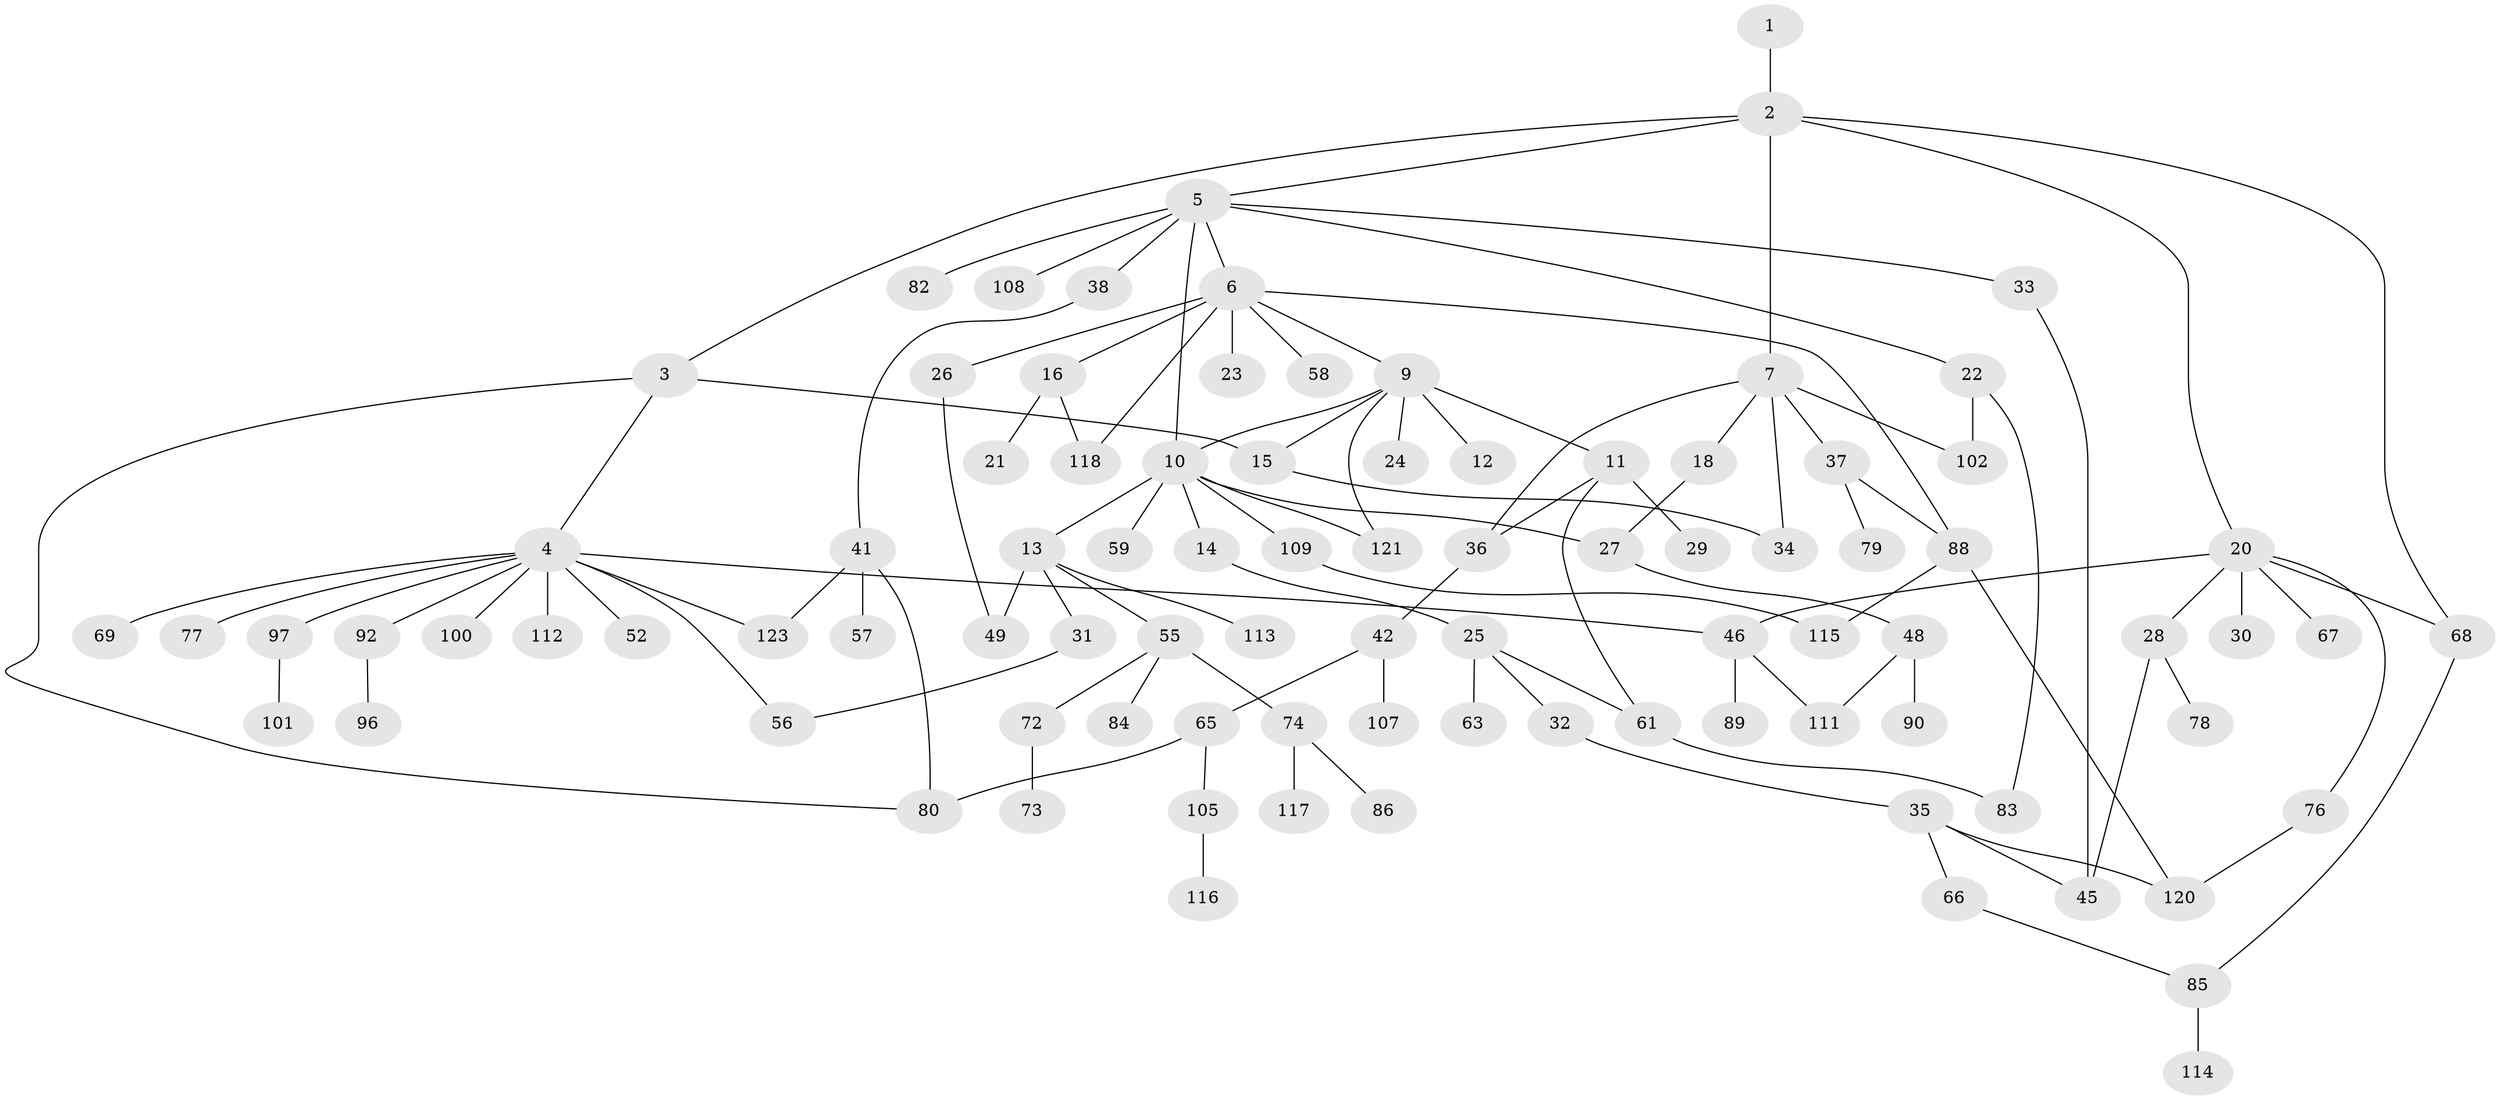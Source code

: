 // original degree distribution, {1: 0.3333333333333333, 6: 0.04878048780487805, 4: 0.08130081300813008, 7: 0.008130081300813009, 8: 0.016260162601626018, 3: 0.2032520325203252, 2: 0.3008130081300813, 5: 0.008130081300813009}
// Generated by graph-tools (version 1.1) at 2025/10/02/27/25 16:10:55]
// undirected, 91 vertices, 115 edges
graph export_dot {
graph [start="1"]
  node [color=gray90,style=filled];
  1;
  2 [super="+19"];
  3 [super="+40"];
  4 [super="+44"];
  5 [super="+70"];
  6 [super="+8"];
  7 [super="+95"];
  9 [super="+81"];
  10 [super="+54"];
  11 [super="+93"];
  12;
  13 [super="+17"];
  14;
  15 [super="+110"];
  16 [super="+122"];
  18 [super="+39"];
  20 [super="+50"];
  21;
  22 [super="+64"];
  23;
  24;
  25 [super="+43"];
  26;
  27;
  28 [super="+53"];
  29;
  30;
  31;
  32;
  33 [super="+71"];
  34 [super="+60"];
  35 [super="+87"];
  36 [super="+51"];
  37;
  38;
  41 [super="+103"];
  42;
  45 [super="+104"];
  46 [super="+47"];
  48;
  49;
  52;
  55 [super="+62"];
  56;
  57;
  58;
  59;
  61;
  63;
  65;
  66;
  67;
  68;
  69;
  72;
  73 [super="+106"];
  74 [super="+75"];
  76;
  77;
  78;
  79;
  80 [super="+98"];
  82;
  83 [super="+91"];
  84;
  85 [super="+94"];
  86;
  88 [super="+99"];
  89;
  90;
  92;
  96;
  97;
  100;
  101;
  102;
  105 [super="+119"];
  107;
  108;
  109;
  111;
  112;
  113;
  114;
  115;
  116;
  117;
  118;
  120;
  121;
  123;
  1 -- 2;
  2 -- 3;
  2 -- 5;
  2 -- 7;
  2 -- 68;
  2 -- 20;
  3 -- 4;
  3 -- 80;
  3 -- 15;
  4 -- 52;
  4 -- 56;
  4 -- 69;
  4 -- 92;
  4 -- 100;
  4 -- 112;
  4 -- 97;
  4 -- 123;
  4 -- 77;
  4 -- 46;
  5 -- 6;
  5 -- 22;
  5 -- 33;
  5 -- 38;
  5 -- 82;
  5 -- 108;
  5 -- 10;
  6 -- 16;
  6 -- 23;
  6 -- 26;
  6 -- 58;
  6 -- 88;
  6 -- 9;
  6 -- 118;
  7 -- 18;
  7 -- 34;
  7 -- 36;
  7 -- 37;
  7 -- 102;
  9 -- 10;
  9 -- 11;
  9 -- 12;
  9 -- 15;
  9 -- 24;
  9 -- 121;
  10 -- 13;
  10 -- 14;
  10 -- 27;
  10 -- 59;
  10 -- 121;
  10 -- 109;
  11 -- 29;
  11 -- 36;
  11 -- 61;
  13 -- 113;
  13 -- 49;
  13 -- 31;
  13 -- 55;
  14 -- 25;
  15 -- 34;
  16 -- 21;
  16 -- 118;
  18 -- 27;
  20 -- 28;
  20 -- 30;
  20 -- 46;
  20 -- 76;
  20 -- 67;
  20 -- 68;
  22 -- 83;
  22 -- 102;
  25 -- 32;
  25 -- 61;
  25 -- 63;
  26 -- 49;
  27 -- 48;
  28 -- 45;
  28 -- 78;
  31 -- 56;
  32 -- 35;
  33 -- 45;
  35 -- 45;
  35 -- 66;
  35 -- 120;
  36 -- 42;
  37 -- 79;
  37 -- 88;
  38 -- 41;
  41 -- 57;
  41 -- 123;
  41 -- 80;
  42 -- 65;
  42 -- 107;
  46 -- 89;
  46 -- 111;
  48 -- 90;
  48 -- 111;
  55 -- 74;
  55 -- 72;
  55 -- 84;
  61 -- 83;
  65 -- 80;
  65 -- 105;
  66 -- 85;
  68 -- 85;
  72 -- 73;
  74 -- 86;
  74 -- 117;
  76 -- 120;
  85 -- 114;
  88 -- 115;
  88 -- 120;
  92 -- 96;
  97 -- 101;
  105 -- 116;
  109 -- 115;
}
